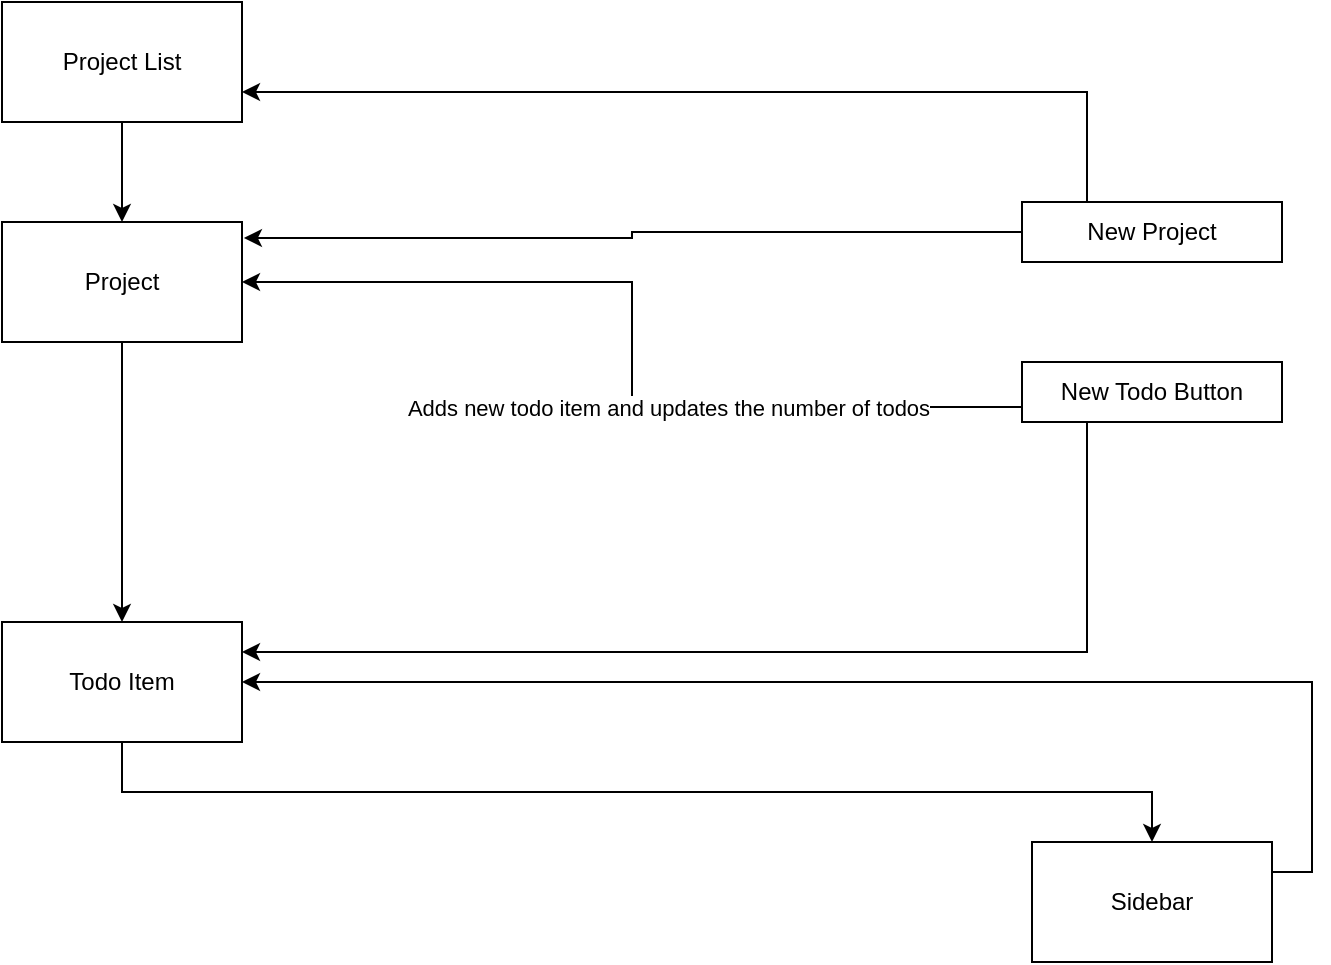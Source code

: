 <mxfile version="14.7.8" type="github">
  <diagram id="7npImJWPo0L2v0BpM6VP" name="Page-1">
    <mxGraphModel dx="1426" dy="826" grid="1" gridSize="10" guides="1" tooltips="1" connect="1" arrows="1" fold="1" page="1" pageScale="1" pageWidth="850" pageHeight="1100" math="0" shadow="0">
      <root>
        <mxCell id="0" />
        <mxCell id="1" parent="0" />
        <mxCell id="dKNA6s6LciPV7q4xxVYE-9" style="edgeStyle=orthogonalEdgeStyle;rounded=0;orthogonalLoop=1;jettySize=auto;html=1;exitX=0.5;exitY=1;exitDx=0;exitDy=0;" edge="1" parent="1" source="dKNA6s6LciPV7q4xxVYE-2" target="dKNA6s6LciPV7q4xxVYE-7">
          <mxGeometry relative="1" as="geometry" />
        </mxCell>
        <mxCell id="dKNA6s6LciPV7q4xxVYE-2" value="Project" style="rounded=0;whiteSpace=wrap;html=1;" vertex="1" parent="1">
          <mxGeometry x="100" y="180" width="120" height="60" as="geometry" />
        </mxCell>
        <mxCell id="dKNA6s6LciPV7q4xxVYE-11" style="edgeStyle=orthogonalEdgeStyle;rounded=0;orthogonalLoop=1;jettySize=auto;html=1;exitX=0.5;exitY=1;exitDx=0;exitDy=0;" edge="1" parent="1" source="dKNA6s6LciPV7q4xxVYE-7" target="dKNA6s6LciPV7q4xxVYE-10">
          <mxGeometry relative="1" as="geometry" />
        </mxCell>
        <mxCell id="dKNA6s6LciPV7q4xxVYE-7" value="Todo Item&lt;br&gt;" style="rounded=0;whiteSpace=wrap;html=1;" vertex="1" parent="1">
          <mxGeometry x="100" y="380" width="120" height="60" as="geometry" />
        </mxCell>
        <mxCell id="dKNA6s6LciPV7q4xxVYE-12" style="edgeStyle=orthogonalEdgeStyle;rounded=0;orthogonalLoop=1;jettySize=auto;html=1;exitX=1;exitY=0.25;exitDx=0;exitDy=0;entryX=1;entryY=0.5;entryDx=0;entryDy=0;" edge="1" parent="1" source="dKNA6s6LciPV7q4xxVYE-10" target="dKNA6s6LciPV7q4xxVYE-7">
          <mxGeometry relative="1" as="geometry" />
        </mxCell>
        <mxCell id="dKNA6s6LciPV7q4xxVYE-10" value="Sidebar" style="rounded=0;whiteSpace=wrap;html=1;" vertex="1" parent="1">
          <mxGeometry x="615" y="490" width="120" height="60" as="geometry" />
        </mxCell>
        <mxCell id="dKNA6s6LciPV7q4xxVYE-15" style="edgeStyle=orthogonalEdgeStyle;rounded=0;orthogonalLoop=1;jettySize=auto;html=1;exitX=0;exitY=0.75;exitDx=0;exitDy=0;entryX=1;entryY=0.5;entryDx=0;entryDy=0;" edge="1" parent="1" source="dKNA6s6LciPV7q4xxVYE-14" target="dKNA6s6LciPV7q4xxVYE-2">
          <mxGeometry relative="1" as="geometry" />
        </mxCell>
        <mxCell id="dKNA6s6LciPV7q4xxVYE-26" value="Adds new todo item and updates the number of todos" style="edgeLabel;html=1;align=center;verticalAlign=middle;resizable=0;points=[];" vertex="1" connectable="0" parent="dKNA6s6LciPV7q4xxVYE-15">
          <mxGeometry x="-0.218" relative="1" as="geometry">
            <mxPoint as="offset" />
          </mxGeometry>
        </mxCell>
        <mxCell id="dKNA6s6LciPV7q4xxVYE-19" style="edgeStyle=orthogonalEdgeStyle;rounded=0;orthogonalLoop=1;jettySize=auto;html=1;exitX=0.25;exitY=1;exitDx=0;exitDy=0;entryX=1;entryY=0.25;entryDx=0;entryDy=0;" edge="1" parent="1" source="dKNA6s6LciPV7q4xxVYE-14" target="dKNA6s6LciPV7q4xxVYE-7">
          <mxGeometry relative="1" as="geometry" />
        </mxCell>
        <mxCell id="dKNA6s6LciPV7q4xxVYE-14" value="New Todo Button" style="rounded=0;whiteSpace=wrap;html=1;" vertex="1" parent="1">
          <mxGeometry x="610" y="250" width="130" height="30" as="geometry" />
        </mxCell>
        <mxCell id="dKNA6s6LciPV7q4xxVYE-23" style="edgeStyle=orthogonalEdgeStyle;rounded=0;orthogonalLoop=1;jettySize=auto;html=1;exitX=0.25;exitY=0;exitDx=0;exitDy=0;entryX=1;entryY=0.75;entryDx=0;entryDy=0;" edge="1" parent="1" source="dKNA6s6LciPV7q4xxVYE-16" target="dKNA6s6LciPV7q4xxVYE-20">
          <mxGeometry relative="1" as="geometry" />
        </mxCell>
        <mxCell id="dKNA6s6LciPV7q4xxVYE-24" style="edgeStyle=orthogonalEdgeStyle;rounded=0;orthogonalLoop=1;jettySize=auto;html=1;exitX=0;exitY=0.5;exitDx=0;exitDy=0;entryX=1.008;entryY=0.133;entryDx=0;entryDy=0;entryPerimeter=0;" edge="1" parent="1" source="dKNA6s6LciPV7q4xxVYE-16" target="dKNA6s6LciPV7q4xxVYE-2">
          <mxGeometry relative="1" as="geometry" />
        </mxCell>
        <mxCell id="dKNA6s6LciPV7q4xxVYE-16" value="New Project" style="rounded=0;whiteSpace=wrap;html=1;" vertex="1" parent="1">
          <mxGeometry x="610" y="170" width="130" height="30" as="geometry" />
        </mxCell>
        <mxCell id="dKNA6s6LciPV7q4xxVYE-21" style="edgeStyle=orthogonalEdgeStyle;rounded=0;orthogonalLoop=1;jettySize=auto;html=1;exitX=0.5;exitY=1;exitDx=0;exitDy=0;entryX=0.5;entryY=0;entryDx=0;entryDy=0;" edge="1" parent="1" source="dKNA6s6LciPV7q4xxVYE-20" target="dKNA6s6LciPV7q4xxVYE-2">
          <mxGeometry relative="1" as="geometry" />
        </mxCell>
        <mxCell id="dKNA6s6LciPV7q4xxVYE-20" value="Project List" style="rounded=0;whiteSpace=wrap;html=1;" vertex="1" parent="1">
          <mxGeometry x="100" y="70" width="120" height="60" as="geometry" />
        </mxCell>
      </root>
    </mxGraphModel>
  </diagram>
</mxfile>
